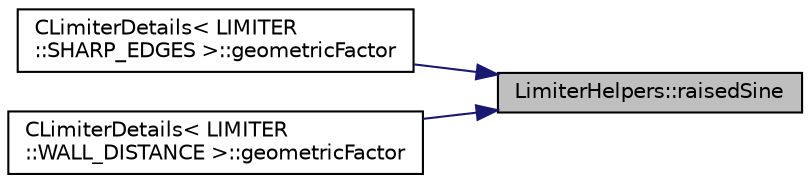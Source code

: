 digraph "LimiterHelpers::raisedSine"
{
 // LATEX_PDF_SIZE
  edge [fontname="Helvetica",fontsize="10",labelfontname="Helvetica",labelfontsize="10"];
  node [fontname="Helvetica",fontsize="10",shape=record];
  rankdir="RL";
  Node1 [label="LimiterHelpers::raisedSine",height=0.2,width=0.4,color="black", fillcolor="grey75", style="filled", fontcolor="black",tooltip=" "];
  Node1 -> Node2 [dir="back",color="midnightblue",fontsize="10",style="solid",fontname="Helvetica"];
  Node2 [label="CLimiterDetails\< LIMITER\l::SHARP_EDGES \>::geometricFactor",height=0.2,width=0.4,color="black", fillcolor="white", style="filled",URL="$structCLimiterDetails_3_01LIMITER_1_1SHARP__EDGES_01_4.html#ac84b60dd11be856e39c16ceaebd55a69",tooltip="Full limiting (1st order) near sharp edges."];
  Node1 -> Node3 [dir="back",color="midnightblue",fontsize="10",style="solid",fontname="Helvetica"];
  Node3 [label="CLimiterDetails\< LIMITER\l::WALL_DISTANCE \>::geometricFactor",height=0.2,width=0.4,color="black", fillcolor="white", style="filled",URL="$structCLimiterDetails_3_01LIMITER_1_1WALL__DISTANCE_01_4.html#a2239ce60bcd4e6d78284d378cdd4a04b",tooltip="Full limiting (1st order) near walls."];
}
